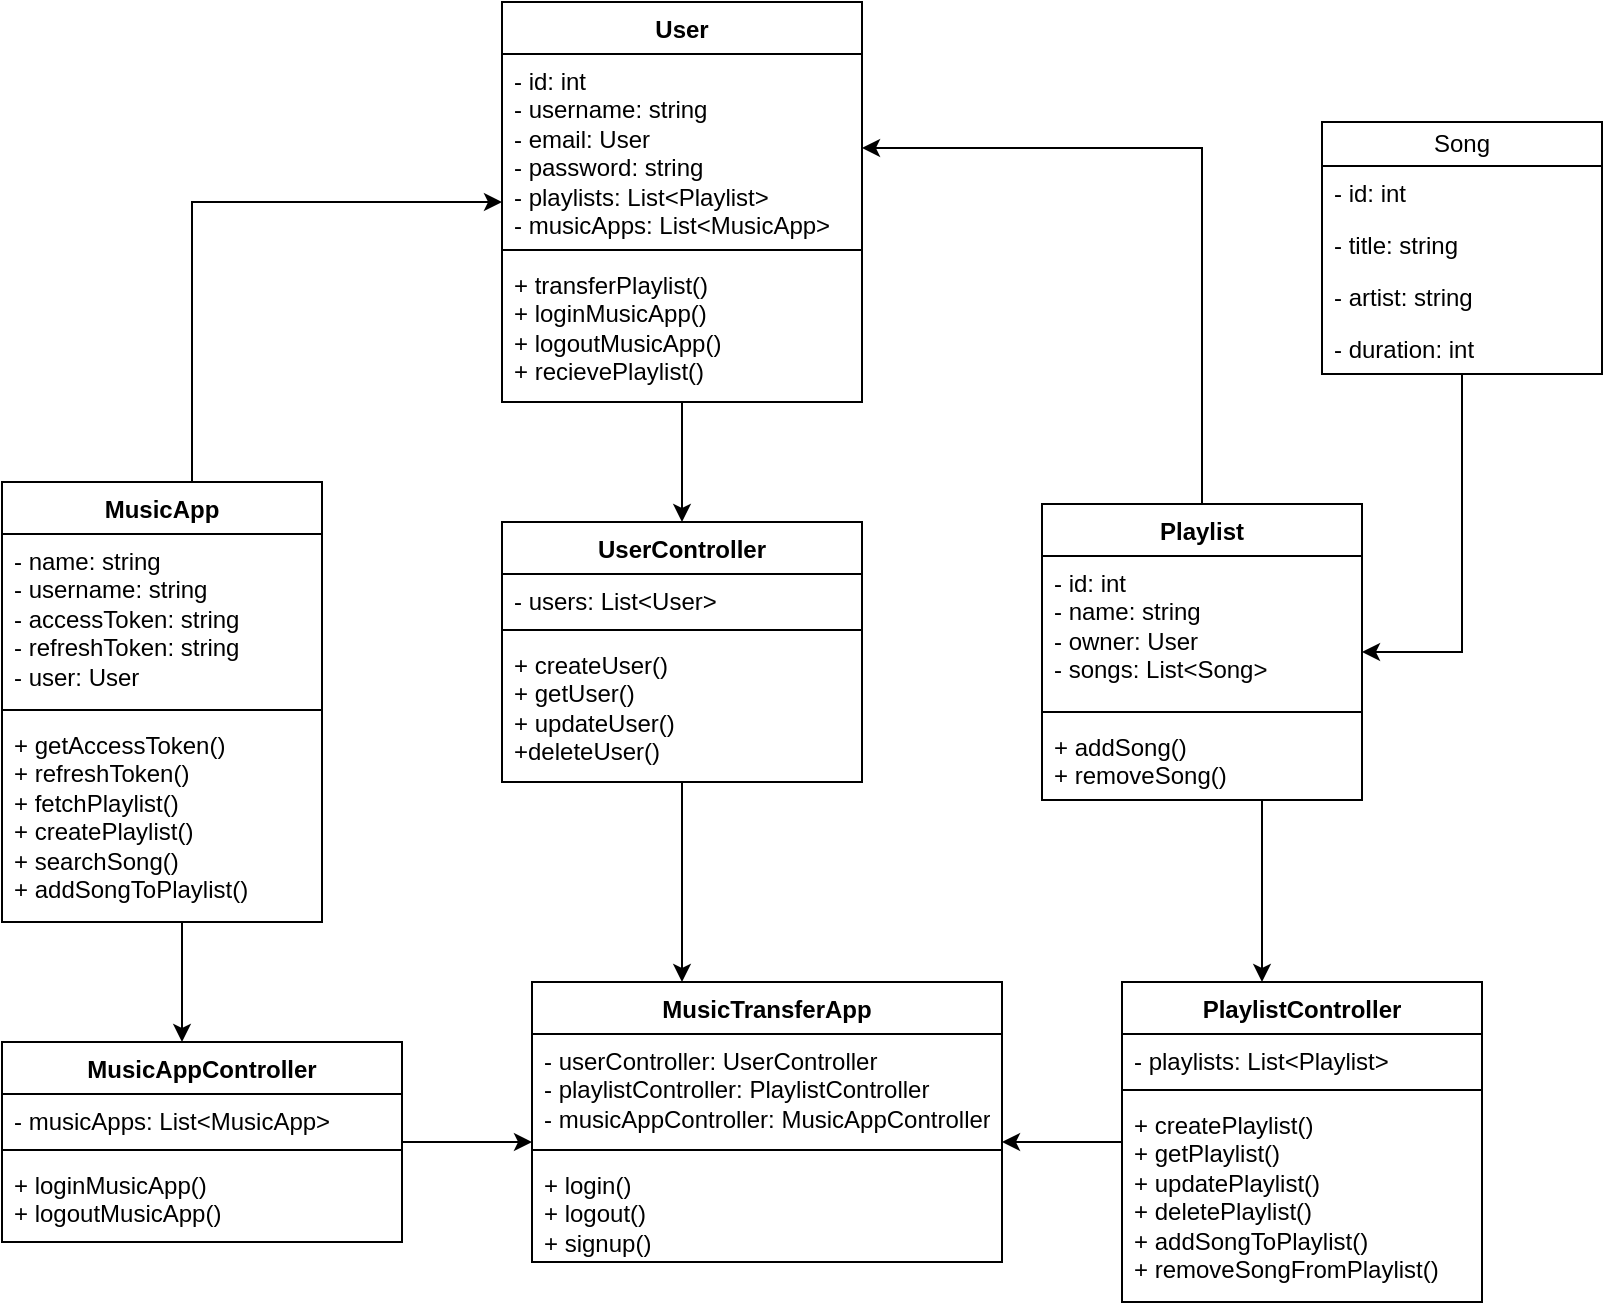 <mxfile version="22.0.7" type="github">
  <diagram name="Page-1" id="c4acf3e9-155e-7222-9cf6-157b1a14988f">
    <mxGraphModel dx="1434" dy="772" grid="1" gridSize="10" guides="1" tooltips="1" connect="1" arrows="1" fold="1" page="1" pageScale="1" pageWidth="850" pageHeight="1100" background="none" math="0" shadow="0">
      <root>
        <mxCell id="0" />
        <mxCell id="1" parent="0" />
        <mxCell id="h9aIiCX5YMLIEiFgRRzS-1" value="MusicTransferApp" style="swimlane;fontStyle=1;align=center;verticalAlign=top;childLayout=stackLayout;horizontal=1;startSize=26;horizontalStack=0;resizeParent=1;resizeParentMax=0;resizeLast=0;collapsible=1;marginBottom=0;whiteSpace=wrap;html=1;" parent="1" vertex="1">
          <mxGeometry x="295" y="590" width="235" height="140" as="geometry" />
        </mxCell>
        <mxCell id="h9aIiCX5YMLIEiFgRRzS-2" value="- userController: UserController&lt;br&gt;- playlistController: PlaylistController&lt;br&gt;- musicAppController: MusicAppController" style="text;strokeColor=none;fillColor=none;align=left;verticalAlign=top;spacingLeft=4;spacingRight=4;overflow=hidden;rotatable=0;points=[[0,0.5],[1,0.5]];portConstraint=eastwest;whiteSpace=wrap;html=1;" parent="h9aIiCX5YMLIEiFgRRzS-1" vertex="1">
          <mxGeometry y="26" width="235" height="54" as="geometry" />
        </mxCell>
        <mxCell id="h9aIiCX5YMLIEiFgRRzS-3" value="" style="line;strokeWidth=1;fillColor=none;align=left;verticalAlign=middle;spacingTop=-1;spacingLeft=3;spacingRight=3;rotatable=0;labelPosition=right;points=[];portConstraint=eastwest;strokeColor=inherit;" parent="h9aIiCX5YMLIEiFgRRzS-1" vertex="1">
          <mxGeometry y="80" width="235" height="8" as="geometry" />
        </mxCell>
        <mxCell id="h9aIiCX5YMLIEiFgRRzS-4" value="+ login()&lt;br&gt;+ logout()&lt;br&gt;+ signup()" style="text;strokeColor=none;fillColor=none;align=left;verticalAlign=top;spacingLeft=4;spacingRight=4;overflow=hidden;rotatable=0;points=[[0,0.5],[1,0.5]];portConstraint=eastwest;whiteSpace=wrap;html=1;" parent="h9aIiCX5YMLIEiFgRRzS-1" vertex="1">
          <mxGeometry y="88" width="235" height="52" as="geometry" />
        </mxCell>
        <mxCell id="ie22Ch37o8X1FKPMjCBh-19" style="edgeStyle=orthogonalEdgeStyle;rounded=0;orthogonalLoop=1;jettySize=auto;html=1;" parent="1" source="ie22Ch37o8X1FKPMjCBh-1" target="h9aIiCX5YMLIEiFgRRzS-1" edge="1">
          <mxGeometry relative="1" as="geometry">
            <Array as="points">
              <mxPoint x="370" y="550" />
              <mxPoint x="370" y="550" />
            </Array>
          </mxGeometry>
        </mxCell>
        <mxCell id="ie22Ch37o8X1FKPMjCBh-1" value="UserController" style="swimlane;fontStyle=1;align=center;verticalAlign=top;childLayout=stackLayout;horizontal=1;startSize=26;horizontalStack=0;resizeParent=1;resizeParentMax=0;resizeLast=0;collapsible=1;marginBottom=0;whiteSpace=wrap;html=1;" parent="1" vertex="1">
          <mxGeometry x="280" y="360" width="180" height="130" as="geometry" />
        </mxCell>
        <mxCell id="ie22Ch37o8X1FKPMjCBh-2" value="- users: List&amp;lt;User&amp;gt;" style="text;strokeColor=none;fillColor=none;align=left;verticalAlign=top;spacingLeft=4;spacingRight=4;overflow=hidden;rotatable=0;points=[[0,0.5],[1,0.5]];portConstraint=eastwest;whiteSpace=wrap;html=1;" parent="ie22Ch37o8X1FKPMjCBh-1" vertex="1">
          <mxGeometry y="26" width="180" height="24" as="geometry" />
        </mxCell>
        <mxCell id="ie22Ch37o8X1FKPMjCBh-3" value="" style="line;strokeWidth=1;fillColor=none;align=left;verticalAlign=middle;spacingTop=-1;spacingLeft=3;spacingRight=3;rotatable=0;labelPosition=right;points=[];portConstraint=eastwest;strokeColor=inherit;" parent="ie22Ch37o8X1FKPMjCBh-1" vertex="1">
          <mxGeometry y="50" width="180" height="8" as="geometry" />
        </mxCell>
        <mxCell id="ie22Ch37o8X1FKPMjCBh-4" value="+ createUser()&lt;br&gt;+ getUser()&lt;br&gt;+ updateUser()&lt;br&gt;+deleteUser()" style="text;strokeColor=none;fillColor=none;align=left;verticalAlign=top;spacingLeft=4;spacingRight=4;overflow=hidden;rotatable=0;points=[[0,0.5],[1,0.5]];portConstraint=eastwest;whiteSpace=wrap;html=1;" parent="ie22Ch37o8X1FKPMjCBh-1" vertex="1">
          <mxGeometry y="58" width="180" height="72" as="geometry" />
        </mxCell>
        <mxCell id="ie22Ch37o8X1FKPMjCBh-17" style="edgeStyle=orthogonalEdgeStyle;rounded=0;orthogonalLoop=1;jettySize=auto;html=1;" parent="1" source="ie22Ch37o8X1FKPMjCBh-6" target="h9aIiCX5YMLIEiFgRRzS-1" edge="1">
          <mxGeometry relative="1" as="geometry">
            <Array as="points">
              <mxPoint x="600" y="670" />
              <mxPoint x="600" y="670" />
            </Array>
          </mxGeometry>
        </mxCell>
        <mxCell id="ie22Ch37o8X1FKPMjCBh-6" value="PlaylistController" style="swimlane;fontStyle=1;align=center;verticalAlign=top;childLayout=stackLayout;horizontal=1;startSize=26;horizontalStack=0;resizeParent=1;resizeParentMax=0;resizeLast=0;collapsible=1;marginBottom=0;whiteSpace=wrap;html=1;" parent="1" vertex="1">
          <mxGeometry x="590" y="590" width="180" height="160" as="geometry" />
        </mxCell>
        <mxCell id="ie22Ch37o8X1FKPMjCBh-7" value="- playlists: List&amp;lt;Playlist&amp;gt;" style="text;strokeColor=none;fillColor=none;align=left;verticalAlign=top;spacingLeft=4;spacingRight=4;overflow=hidden;rotatable=0;points=[[0,0.5],[1,0.5]];portConstraint=eastwest;whiteSpace=wrap;html=1;" parent="ie22Ch37o8X1FKPMjCBh-6" vertex="1">
          <mxGeometry y="26" width="180" height="24" as="geometry" />
        </mxCell>
        <mxCell id="ie22Ch37o8X1FKPMjCBh-8" value="" style="line;strokeWidth=1;fillColor=none;align=left;verticalAlign=middle;spacingTop=-1;spacingLeft=3;spacingRight=3;rotatable=0;labelPosition=right;points=[];portConstraint=eastwest;strokeColor=inherit;" parent="ie22Ch37o8X1FKPMjCBh-6" vertex="1">
          <mxGeometry y="50" width="180" height="8" as="geometry" />
        </mxCell>
        <mxCell id="ie22Ch37o8X1FKPMjCBh-9" value="+ createPlaylist()&lt;br&gt;+ getPlaylist()&lt;br&gt;+ updatePlaylist()&lt;br&gt;+ deletePlaylist()&lt;br&gt;+ addSongToPlaylist()&lt;br&gt;+ removeSongFromPlaylist()" style="text;strokeColor=none;fillColor=none;align=left;verticalAlign=top;spacingLeft=4;spacingRight=4;overflow=hidden;rotatable=0;points=[[0,0.5],[1,0.5]];portConstraint=eastwest;whiteSpace=wrap;html=1;" parent="ie22Ch37o8X1FKPMjCBh-6" vertex="1">
          <mxGeometry y="58" width="180" height="102" as="geometry" />
        </mxCell>
        <mxCell id="ie22Ch37o8X1FKPMjCBh-18" style="edgeStyle=orthogonalEdgeStyle;rounded=0;orthogonalLoop=1;jettySize=auto;html=1;" parent="1" source="ie22Ch37o8X1FKPMjCBh-11" target="h9aIiCX5YMLIEiFgRRzS-1" edge="1">
          <mxGeometry relative="1" as="geometry">
            <Array as="points">
              <mxPoint x="320" y="670" />
              <mxPoint x="320" y="670" />
            </Array>
          </mxGeometry>
        </mxCell>
        <mxCell id="ie22Ch37o8X1FKPMjCBh-11" value="MusicAppController" style="swimlane;fontStyle=1;align=center;verticalAlign=top;childLayout=stackLayout;horizontal=1;startSize=26;horizontalStack=0;resizeParent=1;resizeParentMax=0;resizeLast=0;collapsible=1;marginBottom=0;whiteSpace=wrap;html=1;" parent="1" vertex="1">
          <mxGeometry x="30" y="620" width="200" height="100" as="geometry" />
        </mxCell>
        <mxCell id="ie22Ch37o8X1FKPMjCBh-12" value="- musicApps: List&amp;lt;MusicApp&amp;gt;" style="text;strokeColor=none;fillColor=none;align=left;verticalAlign=top;spacingLeft=4;spacingRight=4;overflow=hidden;rotatable=0;points=[[0,0.5],[1,0.5]];portConstraint=eastwest;whiteSpace=wrap;html=1;" parent="ie22Ch37o8X1FKPMjCBh-11" vertex="1">
          <mxGeometry y="26" width="200" height="24" as="geometry" />
        </mxCell>
        <mxCell id="ie22Ch37o8X1FKPMjCBh-13" value="" style="line;strokeWidth=1;fillColor=none;align=left;verticalAlign=middle;spacingTop=-1;spacingLeft=3;spacingRight=3;rotatable=0;labelPosition=right;points=[];portConstraint=eastwest;strokeColor=inherit;" parent="ie22Ch37o8X1FKPMjCBh-11" vertex="1">
          <mxGeometry y="50" width="200" height="8" as="geometry" />
        </mxCell>
        <mxCell id="ie22Ch37o8X1FKPMjCBh-14" value="+ loginMusicApp()&lt;br&gt;+ logoutMusicApp()" style="text;strokeColor=none;fillColor=none;align=left;verticalAlign=top;spacingLeft=4;spacingRight=4;overflow=hidden;rotatable=0;points=[[0,0.5],[1,0.5]];portConstraint=eastwest;whiteSpace=wrap;html=1;" parent="ie22Ch37o8X1FKPMjCBh-11" vertex="1">
          <mxGeometry y="58" width="200" height="42" as="geometry" />
        </mxCell>
        <mxCell id="ie22Ch37o8X1FKPMjCBh-28" value="" style="edgeStyle=orthogonalEdgeStyle;rounded=0;orthogonalLoop=1;jettySize=auto;html=1;" parent="1" source="ie22Ch37o8X1FKPMjCBh-24" target="ie22Ch37o8X1FKPMjCBh-11" edge="1">
          <mxGeometry relative="1" as="geometry">
            <Array as="points">
              <mxPoint x="120" y="600" />
              <mxPoint x="120" y="600" />
            </Array>
          </mxGeometry>
        </mxCell>
        <mxCell id="ie22Ch37o8X1FKPMjCBh-42" style="edgeStyle=orthogonalEdgeStyle;rounded=0;orthogonalLoop=1;jettySize=auto;html=1;" parent="1" source="ie22Ch37o8X1FKPMjCBh-24" target="ie22Ch37o8X1FKPMjCBh-35" edge="1">
          <mxGeometry relative="1" as="geometry">
            <Array as="points">
              <mxPoint x="125" y="200" />
            </Array>
          </mxGeometry>
        </mxCell>
        <mxCell id="ie22Ch37o8X1FKPMjCBh-24" value="MusicApp" style="swimlane;fontStyle=1;align=center;verticalAlign=top;childLayout=stackLayout;horizontal=1;startSize=26;horizontalStack=0;resizeParent=1;resizeParentMax=0;resizeLast=0;collapsible=1;marginBottom=0;whiteSpace=wrap;html=1;" parent="1" vertex="1">
          <mxGeometry x="30" y="340" width="160" height="220" as="geometry" />
        </mxCell>
        <mxCell id="ie22Ch37o8X1FKPMjCBh-25" value="- name: string&lt;br&gt;- username: string&lt;br&gt;- accessToken: string&lt;br&gt;- refreshToken: string&lt;br&gt;- user: User&lt;br&gt;" style="text;strokeColor=none;fillColor=none;align=left;verticalAlign=top;spacingLeft=4;spacingRight=4;overflow=hidden;rotatable=0;points=[[0,0.5],[1,0.5]];portConstraint=eastwest;whiteSpace=wrap;html=1;" parent="ie22Ch37o8X1FKPMjCBh-24" vertex="1">
          <mxGeometry y="26" width="160" height="84" as="geometry" />
        </mxCell>
        <mxCell id="ie22Ch37o8X1FKPMjCBh-26" value="" style="line;strokeWidth=1;fillColor=none;align=left;verticalAlign=middle;spacingTop=-1;spacingLeft=3;spacingRight=3;rotatable=0;labelPosition=right;points=[];portConstraint=eastwest;strokeColor=inherit;" parent="ie22Ch37o8X1FKPMjCBh-24" vertex="1">
          <mxGeometry y="110" width="160" height="8" as="geometry" />
        </mxCell>
        <mxCell id="ie22Ch37o8X1FKPMjCBh-27" value="+ getAccessToken()&lt;br&gt;+ refreshToken()&lt;br&gt;+ fetchPlaylist()&lt;br&gt;+ createPlaylist()&lt;br&gt;+ searchSong()&lt;br&gt;+ addSongToPlaylist()" style="text;strokeColor=none;fillColor=none;align=left;verticalAlign=top;spacingLeft=4;spacingRight=4;overflow=hidden;rotatable=0;points=[[0,0.5],[1,0.5]];portConstraint=eastwest;whiteSpace=wrap;html=1;" parent="ie22Ch37o8X1FKPMjCBh-24" vertex="1">
          <mxGeometry y="118" width="160" height="102" as="geometry" />
        </mxCell>
        <mxCell id="ie22Ch37o8X1FKPMjCBh-33" style="edgeStyle=orthogonalEdgeStyle;rounded=0;orthogonalLoop=1;jettySize=auto;html=1;" parent="1" source="ie22Ch37o8X1FKPMjCBh-29" target="ie22Ch37o8X1FKPMjCBh-6" edge="1">
          <mxGeometry relative="1" as="geometry">
            <Array as="points">
              <mxPoint x="660" y="550" />
              <mxPoint x="660" y="550" />
            </Array>
          </mxGeometry>
        </mxCell>
        <mxCell id="ie22Ch37o8X1FKPMjCBh-43" style="edgeStyle=orthogonalEdgeStyle;rounded=0;orthogonalLoop=1;jettySize=auto;html=1;" parent="1" source="ie22Ch37o8X1FKPMjCBh-29" target="ie22Ch37o8X1FKPMjCBh-35" edge="1">
          <mxGeometry relative="1" as="geometry">
            <Array as="points" />
          </mxGeometry>
        </mxCell>
        <mxCell id="ie22Ch37o8X1FKPMjCBh-29" value="Playlist" style="swimlane;fontStyle=1;align=center;verticalAlign=top;childLayout=stackLayout;horizontal=1;startSize=26;horizontalStack=0;resizeParent=1;resizeParentMax=0;resizeLast=0;collapsible=1;marginBottom=0;whiteSpace=wrap;html=1;" parent="1" vertex="1">
          <mxGeometry x="550" y="351" width="160" height="148" as="geometry" />
        </mxCell>
        <mxCell id="ie22Ch37o8X1FKPMjCBh-30" value="- id: int&lt;br&gt;- name: string&lt;br&gt;- owner: User&lt;br&gt;- songs: List&amp;lt;Song&amp;gt;" style="text;strokeColor=none;fillColor=none;align=left;verticalAlign=top;spacingLeft=4;spacingRight=4;overflow=hidden;rotatable=0;points=[[0,0.5],[1,0.5]];portConstraint=eastwest;whiteSpace=wrap;html=1;" parent="ie22Ch37o8X1FKPMjCBh-29" vertex="1">
          <mxGeometry y="26" width="160" height="74" as="geometry" />
        </mxCell>
        <mxCell id="ie22Ch37o8X1FKPMjCBh-31" value="" style="line;strokeWidth=1;fillColor=none;align=left;verticalAlign=middle;spacingTop=-1;spacingLeft=3;spacingRight=3;rotatable=0;labelPosition=right;points=[];portConstraint=eastwest;strokeColor=inherit;" parent="ie22Ch37o8X1FKPMjCBh-29" vertex="1">
          <mxGeometry y="100" width="160" height="8" as="geometry" />
        </mxCell>
        <mxCell id="ie22Ch37o8X1FKPMjCBh-32" value="+ addSong()&lt;br&gt;+ removeSong()" style="text;strokeColor=none;fillColor=none;align=left;verticalAlign=top;spacingLeft=4;spacingRight=4;overflow=hidden;rotatable=0;points=[[0,0.5],[1,0.5]];portConstraint=eastwest;whiteSpace=wrap;html=1;" parent="ie22Ch37o8X1FKPMjCBh-29" vertex="1">
          <mxGeometry y="108" width="160" height="40" as="geometry" />
        </mxCell>
        <mxCell id="ie22Ch37o8X1FKPMjCBh-41" style="edgeStyle=orthogonalEdgeStyle;rounded=0;orthogonalLoop=1;jettySize=auto;html=1;" parent="1" source="ie22Ch37o8X1FKPMjCBh-34" target="ie22Ch37o8X1FKPMjCBh-1" edge="1">
          <mxGeometry relative="1" as="geometry" />
        </mxCell>
        <mxCell id="ie22Ch37o8X1FKPMjCBh-34" value="User" style="swimlane;fontStyle=1;align=center;verticalAlign=top;childLayout=stackLayout;horizontal=1;startSize=26;horizontalStack=0;resizeParent=1;resizeParentMax=0;resizeLast=0;collapsible=1;marginBottom=0;whiteSpace=wrap;html=1;" parent="1" vertex="1">
          <mxGeometry x="280" y="100" width="180" height="200" as="geometry" />
        </mxCell>
        <mxCell id="ie22Ch37o8X1FKPMjCBh-35" value="- id: int&lt;br&gt;- username: string&lt;br&gt;- email: User&lt;br&gt;- password: string&lt;br&gt;- playlists: List&amp;lt;Playlist&amp;gt;&lt;br&gt;- musicApps: List&amp;lt;MusicApp&amp;gt;" style="text;strokeColor=none;fillColor=none;align=left;verticalAlign=top;spacingLeft=4;spacingRight=4;overflow=hidden;rotatable=0;points=[[0,0.5],[1,0.5]];portConstraint=eastwest;whiteSpace=wrap;html=1;" parent="ie22Ch37o8X1FKPMjCBh-34" vertex="1">
          <mxGeometry y="26" width="180" height="94" as="geometry" />
        </mxCell>
        <mxCell id="ie22Ch37o8X1FKPMjCBh-36" value="" style="line;strokeWidth=1;fillColor=none;align=left;verticalAlign=middle;spacingTop=-1;spacingLeft=3;spacingRight=3;rotatable=0;labelPosition=right;points=[];portConstraint=eastwest;strokeColor=inherit;" parent="ie22Ch37o8X1FKPMjCBh-34" vertex="1">
          <mxGeometry y="120" width="180" height="8" as="geometry" />
        </mxCell>
        <mxCell id="ie22Ch37o8X1FKPMjCBh-37" value="+ transferPlaylist()&lt;br&gt;+ loginMusicApp()&lt;br&gt;+ logoutMusicApp()&lt;br&gt;+ recievePlaylist()" style="text;strokeColor=none;fillColor=none;align=left;verticalAlign=top;spacingLeft=4;spacingRight=4;overflow=hidden;rotatable=0;points=[[0,0.5],[1,0.5]];portConstraint=eastwest;whiteSpace=wrap;html=1;" parent="ie22Ch37o8X1FKPMjCBh-34" vertex="1">
          <mxGeometry y="128" width="180" height="72" as="geometry" />
        </mxCell>
        <mxCell id="ie22Ch37o8X1FKPMjCBh-50" style="edgeStyle=orthogonalEdgeStyle;rounded=0;orthogonalLoop=1;jettySize=auto;html=1;" parent="1" source="ie22Ch37o8X1FKPMjCBh-45" target="ie22Ch37o8X1FKPMjCBh-29" edge="1">
          <mxGeometry relative="1" as="geometry">
            <Array as="points">
              <mxPoint x="760" y="425" />
            </Array>
          </mxGeometry>
        </mxCell>
        <mxCell id="ie22Ch37o8X1FKPMjCBh-45" value="Song" style="swimlane;fontStyle=0;childLayout=stackLayout;horizontal=1;startSize=22;fillColor=none;horizontalStack=0;resizeParent=1;resizeParentMax=0;resizeLast=0;collapsible=1;marginBottom=0;whiteSpace=wrap;html=1;" parent="1" vertex="1">
          <mxGeometry x="690" y="160" width="140" height="126" as="geometry">
            <mxRectangle x="930" y="408" width="70" height="30" as="alternateBounds" />
          </mxGeometry>
        </mxCell>
        <mxCell id="ie22Ch37o8X1FKPMjCBh-46" value="- id: int&lt;span style=&quot;white-space: pre;&quot;&gt;&#x9;&lt;/span&gt;" style="text;strokeColor=none;fillColor=none;align=left;verticalAlign=top;spacingLeft=4;spacingRight=4;overflow=hidden;rotatable=0;points=[[0,0.5],[1,0.5]];portConstraint=eastwest;whiteSpace=wrap;html=1;" parent="ie22Ch37o8X1FKPMjCBh-45" vertex="1">
          <mxGeometry y="22" width="140" height="26" as="geometry" />
        </mxCell>
        <mxCell id="ie22Ch37o8X1FKPMjCBh-47" value="- title: string&lt;span style=&quot;white-space: pre;&quot;&gt;&#x9;&lt;/span&gt;" style="text;strokeColor=none;fillColor=none;align=left;verticalAlign=top;spacingLeft=4;spacingRight=4;overflow=hidden;rotatable=0;points=[[0,0.5],[1,0.5]];portConstraint=eastwest;whiteSpace=wrap;html=1;" parent="ie22Ch37o8X1FKPMjCBh-45" vertex="1">
          <mxGeometry y="48" width="140" height="26" as="geometry" />
        </mxCell>
        <mxCell id="ie22Ch37o8X1FKPMjCBh-48" value="- artist: string" style="text;strokeColor=none;fillColor=none;align=left;verticalAlign=top;spacingLeft=4;spacingRight=4;overflow=hidden;rotatable=0;points=[[0,0.5],[1,0.5]];portConstraint=eastwest;whiteSpace=wrap;html=1;" parent="ie22Ch37o8X1FKPMjCBh-45" vertex="1">
          <mxGeometry y="74" width="140" height="26" as="geometry" />
        </mxCell>
        <mxCell id="ie22Ch37o8X1FKPMjCBh-49" value="- duration: int" style="text;strokeColor=none;fillColor=none;align=left;verticalAlign=top;spacingLeft=4;spacingRight=4;overflow=hidden;rotatable=0;points=[[0,0.5],[1,0.5]];portConstraint=eastwest;whiteSpace=wrap;html=1;" parent="ie22Ch37o8X1FKPMjCBh-45" vertex="1">
          <mxGeometry y="100" width="140" height="26" as="geometry" />
        </mxCell>
      </root>
    </mxGraphModel>
  </diagram>
</mxfile>
